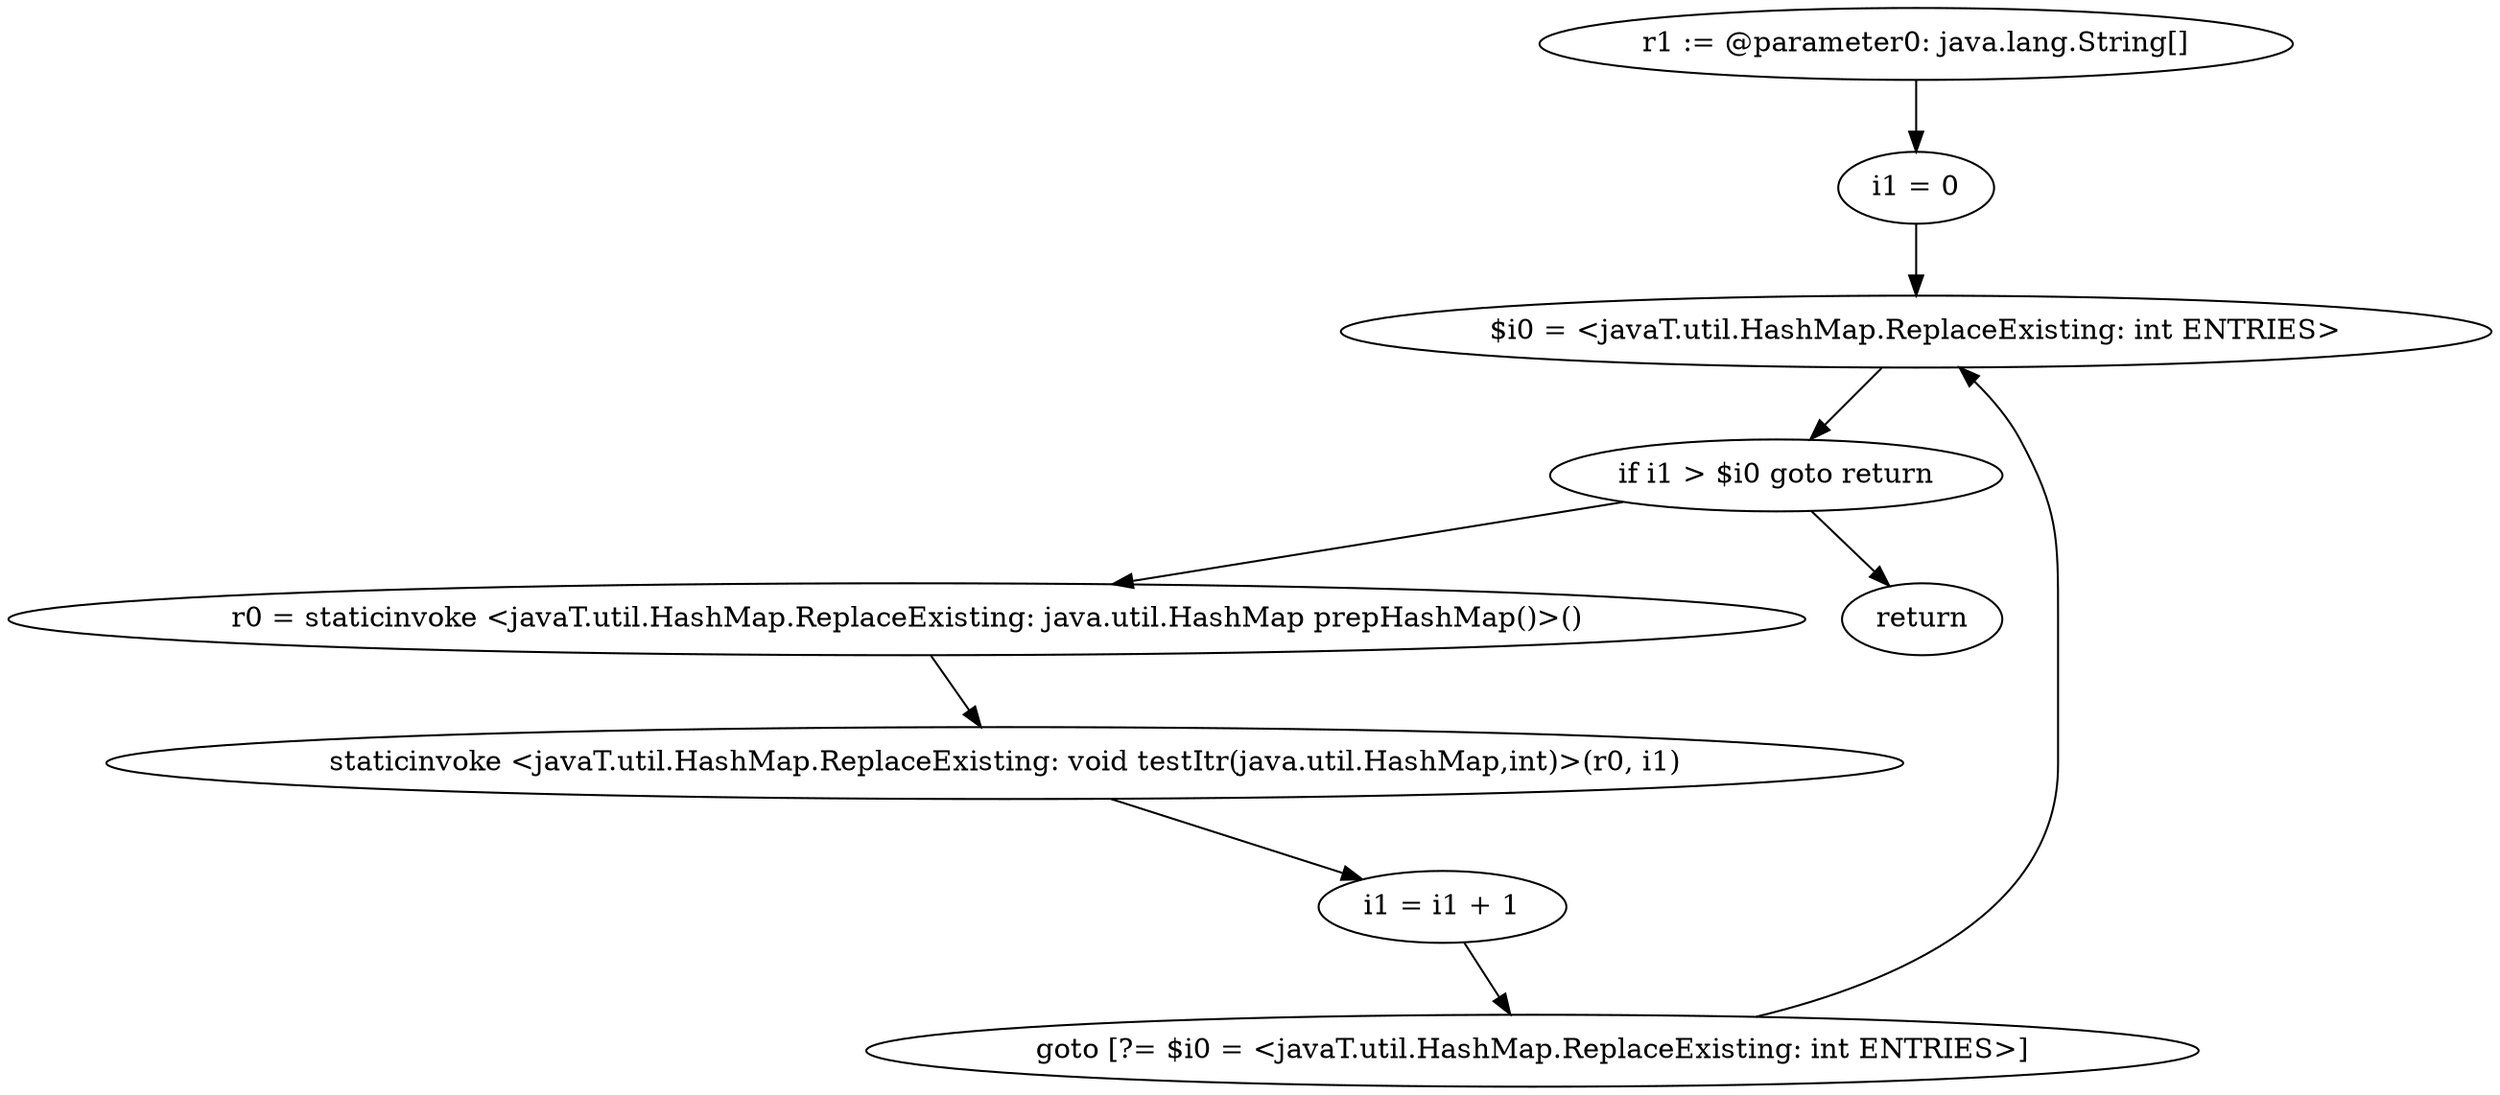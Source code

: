 digraph "unitGraph" {
    "r1 := @parameter0: java.lang.String[]"
    "i1 = 0"
    "$i0 = <javaT.util.HashMap.ReplaceExisting: int ENTRIES>"
    "if i1 > $i0 goto return"
    "r0 = staticinvoke <javaT.util.HashMap.ReplaceExisting: java.util.HashMap prepHashMap()>()"
    "staticinvoke <javaT.util.HashMap.ReplaceExisting: void testItr(java.util.HashMap,int)>(r0, i1)"
    "i1 = i1 + 1"
    "goto [?= $i0 = <javaT.util.HashMap.ReplaceExisting: int ENTRIES>]"
    "return"
    "r1 := @parameter0: java.lang.String[]"->"i1 = 0";
    "i1 = 0"->"$i0 = <javaT.util.HashMap.ReplaceExisting: int ENTRIES>";
    "$i0 = <javaT.util.HashMap.ReplaceExisting: int ENTRIES>"->"if i1 > $i0 goto return";
    "if i1 > $i0 goto return"->"r0 = staticinvoke <javaT.util.HashMap.ReplaceExisting: java.util.HashMap prepHashMap()>()";
    "if i1 > $i0 goto return"->"return";
    "r0 = staticinvoke <javaT.util.HashMap.ReplaceExisting: java.util.HashMap prepHashMap()>()"->"staticinvoke <javaT.util.HashMap.ReplaceExisting: void testItr(java.util.HashMap,int)>(r0, i1)";
    "staticinvoke <javaT.util.HashMap.ReplaceExisting: void testItr(java.util.HashMap,int)>(r0, i1)"->"i1 = i1 + 1";
    "i1 = i1 + 1"->"goto [?= $i0 = <javaT.util.HashMap.ReplaceExisting: int ENTRIES>]";
    "goto [?= $i0 = <javaT.util.HashMap.ReplaceExisting: int ENTRIES>]"->"$i0 = <javaT.util.HashMap.ReplaceExisting: int ENTRIES>";
}
